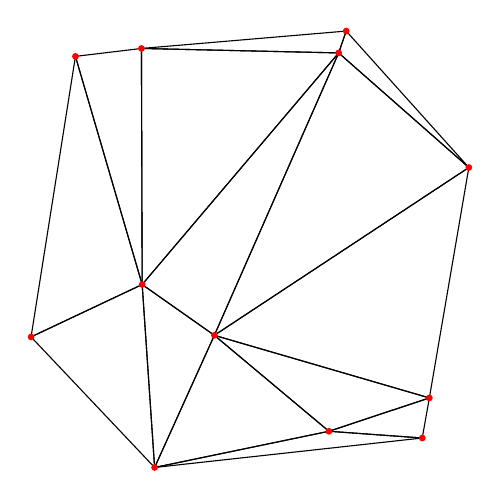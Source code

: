 % From http://tex.stackexchange.com/questions/194361/producing-delaunay-triangulations
\begin{tikzpicture}[y=0.80pt,x=0.80pt,yscale=-1, inner sep=0pt, outer sep=0pt]
  \begin{scope}[cm={{1.0,0.0,0.0,1.0,(157.101,156.23)}}]
    \path[draw=black,line join=round,line cap=round,miter limit=10.04,line
      width=0.401pt] (39.969,-90.791) -- (43.365,-100.664);
  \end{scope}
  \begin{scope}[cm={{1.0,0.0,0.0,1.0,(157.101,156.23)}}]
    \path[draw=black,line join=round,line cap=round,miter limit=10.04,line
      width=0.401pt] (43.365,-100.664) -- (98.764,-39.037);
  \end{scope}
  \begin{scope}[cm={{1.0,0.0,0.0,1.0,(157.101,156.23)}}]
    \path[draw=black,line join=round,line cap=round,miter limit=10.04,line
      width=0.401pt] (98.764,-39.037) -- (39.969,-90.791);
  \end{scope}
  \begin{scope}[cm={{1.0,0.0,0.0,1.0,(157.101,156.23)}}]
    \path[draw=black,line join=round,line cap=round,miter limit=10.04,line
      width=0.401pt] (80.929,65.041) -- (-16.184,36.758);
  \end{scope}
  \begin{scope}[cm={{1.0,0.0,0.0,1.0,(157.101,156.23)}}]
    \path[draw=black,line join=round,line cap=round,miter limit=10.04,line
      width=0.401pt] (-16.184,36.758) -- (98.764,-39.037);
  \end{scope}
  \begin{scope}[cm={{1.0,0.0,0.0,1.0,(157.101,156.23)}}]
    \path[draw=black,line join=round,line cap=round,miter limit=10.04,line
      width=0.401pt] (98.764,-39.037) -- (80.929,65.041);
  \end{scope}
  \begin{scope}[cm={{1.0,0.0,0.0,1.0,(157.101,156.23)}}]
    \path[draw=black,line join=round,line cap=round,miter limit=10.04,line
      width=0.401pt] (-16.184,36.758) -- (39.969,-90.791);
  \end{scope}
  \begin{scope}[cm={{1.0,0.0,0.0,1.0,(157.101,156.23)}}]
    \path[draw=black,line join=round,line cap=round,miter limit=10.04,line
      width=0.401pt] (39.969,-90.791) -- (98.764,-39.037);
  \end{scope}
  \begin{scope}[cm={{1.0,0.0,0.0,1.0,(157.101,156.23)}}]
    \path[draw=black,line join=round,line cap=round,miter limit=10.04,line
      width=0.401pt] (98.764,-39.037) -- (-16.184,36.758);
  \end{scope}
  \begin{scope}[cm={{1.0,0.0,0.0,1.0,(157.101,156.23)}}]
    \path[draw=black,line join=round,line cap=round,miter limit=10.04,line
      width=0.401pt] (-43.165,96.455) -- (-16.184,36.758);
  \end{scope}
  \begin{scope}[cm={{1.0,0.0,0.0,1.0,(157.101,156.23)}}]
    \path[draw=black,line join=round,line cap=round,miter limit=10.04,line
      width=0.401pt] (-16.184,36.758) -- (35.569,80.102);
  \end{scope}
  \begin{scope}[cm={{1.0,0.0,0.0,1.0,(157.101,156.23)}}]
    \path[draw=black,line join=round,line cap=round,miter limit=10.04,line
      width=0.401pt] (35.569,80.102) -- (-43.165,96.455);
  \end{scope}
  \begin{scope}[cm={{1.0,0.0,0.0,1.0,(157.101,156.23)}}]
    \path[draw=black,line join=round,line cap=round,miter limit=10.04,line
      width=0.401pt] (-98.975,37.492) -- (-48.79,13.816);
  \end{scope}
  \begin{scope}[cm={{1.0,0.0,0.0,1.0,(157.101,156.23)}}]
    \path[draw=black,line join=round,line cap=round,miter limit=10.04,line
      width=0.401pt] (-48.79,13.816) -- (-43.165,96.455);
  \end{scope}
  \begin{scope}[cm={{1.0,0.0,0.0,1.0,(157.101,156.23)}}]
    \path[draw=black,line join=round,line cap=round,miter limit=10.04,line
      width=0.401pt] (-43.165,96.455) -- (-98.975,37.492);
  \end{scope}
  \begin{scope}[cm={{1.0,0.0,0.0,1.0,(157.101,156.23)}}]
    \path[draw=black,line join=round,line cap=round,miter limit=10.04,line
      width=0.401pt] (-78.929,-89.233) -- (-49.118,-92.807);
  \end{scope}
  \begin{scope}[cm={{1.0,0.0,0.0,1.0,(157.101,156.23)}}]
    \path[draw=black,line join=round,line cap=round,miter limit=10.04,line
      width=0.401pt] (-49.118,-92.807) -- (-48.79,13.816);
  \end{scope}
  \begin{scope}[cm={{1.0,0.0,0.0,1.0,(157.101,156.23)}}]
    \path[draw=black,line join=round,line cap=round,miter limit=10.04,line
      width=0.401pt] (-48.79,13.816) -- (-78.929,-89.233);
  \end{scope}
  \begin{scope}[cm={{1.0,0.0,0.0,1.0,(157.101,156.23)}}]
    \path[draw=black,line join=round,line cap=round,miter limit=10.04,line
      width=0.401pt] (-98.975,37.492) -- (-78.929,-89.233);
  \end{scope}
  \begin{scope}[cm={{1.0,0.0,0.0,1.0,(157.101,156.23)}}]
    \path[draw=black,line join=round,line cap=round,miter limit=10.04,line
      width=0.401pt] (-78.929,-89.233) -- (-48.79,13.816);
  \end{scope}
  \begin{scope}[cm={{1.0,0.0,0.0,1.0,(157.101,156.23)}}]
    \path[draw=black,line join=round,line cap=round,miter limit=10.04,line
      width=0.401pt] (-48.79,13.816) -- (-98.975,37.492);
  \end{scope}
  \begin{scope}[cm={{1.0,0.0,0.0,1.0,(157.101,156.23)}}]
    \path[draw=black,line join=round,line cap=round,miter limit=10.04,line
      width=0.401pt] (77.716,83.146) -- (35.569,80.102);
  \end{scope}
  \begin{scope}[cm={{1.0,0.0,0.0,1.0,(157.101,156.23)}}]
    \path[draw=black,line join=round,line cap=round,miter limit=10.04,line
      width=0.401pt] (35.569,80.102) -- (80.929,65.041);
  \end{scope}
  \begin{scope}[cm={{1.0,0.0,0.0,1.0,(157.101,156.23)}}]
    \path[draw=black,line join=round,line cap=round,miter limit=10.04,line
      width=0.401pt] (80.929,65.041) -- (77.716,83.146);
  \end{scope}
  \begin{scope}[cm={{1.0,0.0,0.0,1.0,(157.101,156.23)}}]
    \path[draw=black,line join=round,line cap=round,miter limit=10.04,line
      width=0.401pt] (35.569,80.102) -- (-16.184,36.758);
  \end{scope}
  \begin{scope}[cm={{1.0,0.0,0.0,1.0,(157.101,156.23)}}]
    \path[draw=black,line join=round,line cap=round,miter limit=10.04,line
      width=0.401pt] (-16.184,36.758) -- (80.929,65.041);
  \end{scope}
  \begin{scope}[cm={{1.0,0.0,0.0,1.0,(157.101,156.23)}}]
    \path[draw=black,line join=round,line cap=round,miter limit=10.04,line
      width=0.401pt] (80.929,65.041) -- (35.569,80.102);
  \end{scope}
  \begin{scope}[cm={{1.0,0.0,0.0,1.0,(157.101,156.23)}}]
    \path[draw=black,line join=round,line cap=round,miter limit=10.04,line
      width=0.401pt] (-43.165,96.455) -- (-48.79,13.816);
  \end{scope}
  \begin{scope}[cm={{1.0,0.0,0.0,1.0,(157.101,156.23)}}]
    \path[draw=black,line join=round,line cap=round,miter limit=10.04,line
      width=0.401pt] (-48.79,13.816) -- (-16.184,36.758);
  \end{scope}
  \begin{scope}[cm={{1.0,0.0,0.0,1.0,(157.101,156.23)}}]
    \path[draw=black,line join=round,line cap=round,miter limit=10.04,line
      width=0.401pt] (-16.184,36.758) -- (-43.165,96.455);
  \end{scope}
  \begin{scope}[cm={{1.0,0.0,0.0,1.0,(157.101,156.23)}}]
    \path[draw=black,line join=round,line cap=round,miter limit=10.04,line
      width=0.401pt] (39.969,-90.791) -- (-49.118,-92.807);
  \end{scope}
  \begin{scope}[cm={{1.0,0.0,0.0,1.0,(157.101,156.23)}}]
    \path[draw=black,line join=round,line cap=round,miter limit=10.04,line
      width=0.401pt] (-49.118,-92.807) -- (43.365,-100.664);
  \end{scope}
  \begin{scope}[cm={{1.0,0.0,0.0,1.0,(157.101,156.23)}}]
    \path[draw=black,line join=round,line cap=round,miter limit=10.04,line
      width=0.401pt] (43.365,-100.664) -- (39.969,-90.791);
  \end{scope}
  \begin{scope}[cm={{1.0,0.0,0.0,1.0,(157.101,156.23)}}]
    \path[draw=black,line join=round,line cap=round,miter limit=10.04,line
      width=0.401pt] (-43.165,96.455) -- (35.569,80.102);
  \end{scope}
  \begin{scope}[cm={{1.0,0.0,0.0,1.0,(157.101,156.23)}}]
    \path[draw=black,line join=round,line cap=round,miter limit=10.04,line
      width=0.401pt] (35.569,80.102) -- (77.716,83.146);
  \end{scope}
  \begin{scope}[cm={{1.0,0.0,0.0,1.0,(157.101,156.23)}}]
    \path[draw=black,line join=round,line cap=round,miter limit=10.04,line
      width=0.401pt] (77.716,83.146) -- (-43.165,96.455);
  \end{scope}
  \begin{scope}[cm={{1.0,0.0,0.0,1.0,(157.101,156.23)}}]
    \path[draw=black,line join=round,line cap=round,miter limit=10.04,line
      width=0.401pt] (-16.184,36.758) -- (-48.79,13.816);
  \end{scope}
  \begin{scope}[cm={{1.0,0.0,0.0,1.0,(157.101,156.23)}}]
    \path[draw=black,line join=round,line cap=round,miter limit=10.04,line
      width=0.401pt] (-48.79,13.816) -- (39.969,-90.791);
  \end{scope}
  \begin{scope}[cm={{1.0,0.0,0.0,1.0,(157.101,156.23)}}]
    \path[draw=black,line join=round,line cap=round,miter limit=10.04,line
      width=0.401pt] (39.969,-90.791) -- (-16.184,36.758);
  \end{scope}
  \begin{scope}[cm={{1.0,0.0,0.0,1.0,(157.101,156.23)}}]
    \path[draw=black,line join=round,line cap=round,miter limit=10.04,line
      width=0.401pt] (-48.79,13.816) -- (-49.118,-92.807);
  \end{scope}
  \begin{scope}[cm={{1.0,0.0,0.0,1.0,(157.101,156.23)}}]
    \path[draw=black,line join=round,line cap=round,miter limit=10.04,line
      width=0.401pt] (-49.118,-92.807) -- (39.969,-90.791);
  \end{scope}
  \begin{scope}[cm={{1.0,0.0,0.0,1.0,(157.101,156.23)}}]
    \path[draw=black,line join=round,line cap=round,miter limit=10.04,line
      width=0.401pt] (39.969,-90.791) -- (-48.79,13.816);
  \end{scope}
  \begin{scope}[cm={{1.0,0.0,0.0,1.0,(157.101,156.23)}}]
    \path[fill=red] (43.365,-100.664) circle (0.043cm);
  \end{scope}
  \begin{scope}[cm={{1.0,0.0,0.0,1.0,(157.101,156.23)}}]
    \path[fill=red] (35.569,80.102) circle (0.043cm);
  \end{scope}
  \begin{scope}[cm={{1.0,0.0,0.0,1.0,(157.101,156.23)}}]
    \path[fill=red] (80.929,65.041) circle (0.043cm);
  \end{scope}
  \begin{scope}[cm={{1.0,0.0,0.0,1.0,(157.101,156.23)}}]
    \path[fill=red] (-49.118,-92.807) circle (0.043cm);
  \end{scope}
  \begin{scope}[cm={{1.0,0.0,0.0,1.0,(157.101,156.23)}}]
    \path[fill=red] (77.716,83.146) circle (0.043cm);
  \end{scope}
  \begin{scope}[cm={{1.0,0.0,0.0,1.0,(157.101,156.23)}}]
    \path[fill=red] (-78.929,-89.233) circle (0.043cm);
  \end{scope}
  \begin{scope}[cm={{1.0,0.0,0.0,1.0,(157.101,156.23)}}]
    \path[fill=red] (39.969,-90.791) circle (0.043cm);
  \end{scope}
  \begin{scope}[cm={{1.0,0.0,0.0,1.0,(157.101,156.23)}}]
    \path[fill=red] (-48.79,13.816) circle (0.043cm);
  \end{scope}
  \begin{scope}[cm={{1.0,0.0,0.0,1.0,(157.101,156.23)}}]
    \path[fill=red] (98.764,-39.037) circle (0.043cm);
  \end{scope}
  \begin{scope}[cm={{1.0,0.0,0.0,1.0,(157.101,156.23)}}]
    \path[fill=red] (-43.165,96.455) circle (0.043cm);
  \end{scope}
  \begin{scope}[cm={{1.0,0.0,0.0,1.0,(157.101,156.23)}}]
    \path[fill=red] (-98.975,37.492) circle (0.043cm);
  \end{scope}
  \begin{scope}[cm={{1.0,0.0,0.0,1.0,(157.101,156.23)}}]
    \path[fill=red] (-16.184,36.758) circle (0.043cm);
  \end{scope}

\end{tikzpicture}
